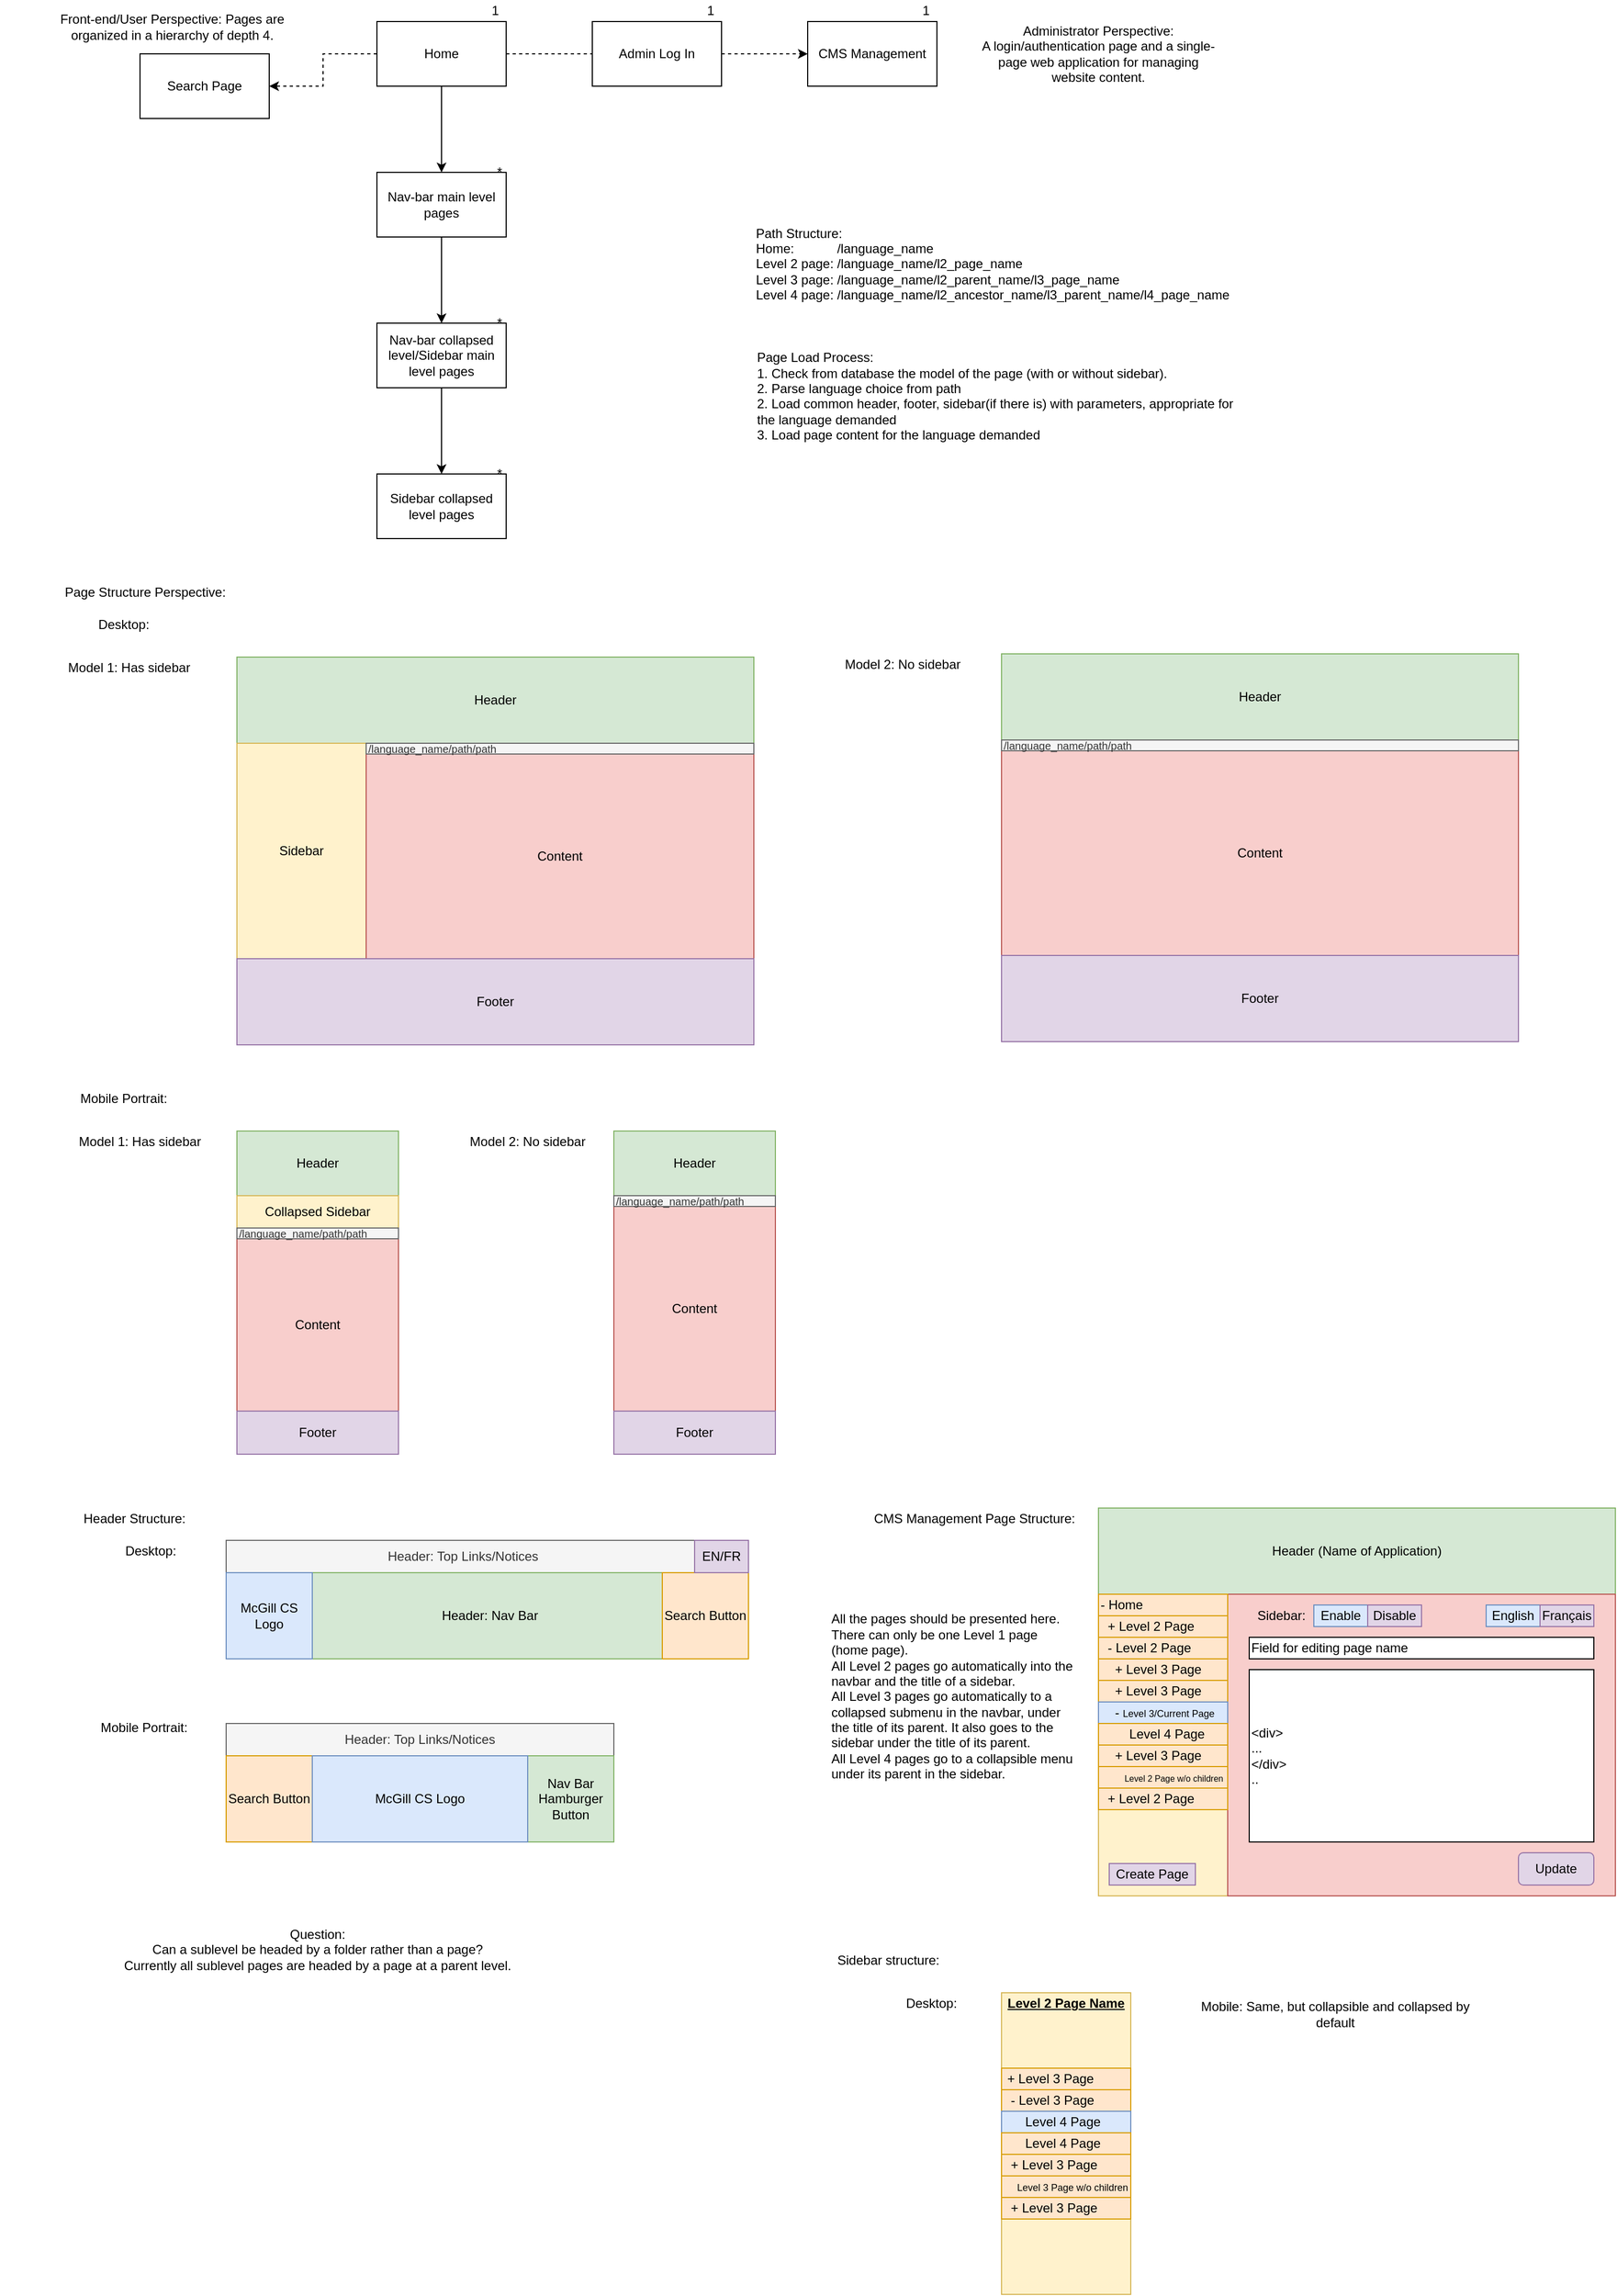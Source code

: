 <mxfile version="13.8.7" type="github">
  <diagram id="QSnDFyake2PTy4IfMd56" name="Page-1">
    <mxGraphModel dx="1690" dy="253" grid="1" gridSize="10" guides="1" tooltips="1" connect="1" arrows="1" fold="1" page="1" pageScale="1" pageWidth="1169" pageHeight="1654" math="0" shadow="0">
      <root>
        <mxCell id="0" />
        <mxCell id="1" parent="0" />
        <mxCell id="RUTWPTI_gtGOaxQETF4y-32" value="" style="edgeStyle=orthogonalEdgeStyle;rounded=0;orthogonalLoop=1;jettySize=auto;html=1;" parent="1" source="RUTWPTI_gtGOaxQETF4y-24" target="RUTWPTI_gtGOaxQETF4y-31" edge="1">
          <mxGeometry relative="1" as="geometry" />
        </mxCell>
        <mxCell id="RUTWPTI_gtGOaxQETF4y-46" value="" style="edgeStyle=orthogonalEdgeStyle;rounded=0;orthogonalLoop=1;jettySize=auto;html=1;endArrow=none;endFill=0;dashed=1;" parent="1" source="RUTWPTI_gtGOaxQETF4y-24" target="RUTWPTI_gtGOaxQETF4y-45" edge="1">
          <mxGeometry relative="1" as="geometry" />
        </mxCell>
        <mxCell id="CUyNk7KK6p6xfK5Cvr3P-7" value="" style="edgeStyle=orthogonalEdgeStyle;rounded=0;orthogonalLoop=1;jettySize=auto;html=1;dashed=1;" parent="1" source="RUTWPTI_gtGOaxQETF4y-24" target="CUyNk7KK6p6xfK5Cvr3P-6" edge="1">
          <mxGeometry relative="1" as="geometry" />
        </mxCell>
        <mxCell id="RUTWPTI_gtGOaxQETF4y-24" value="Home" style="rounded=0;whiteSpace=wrap;html=1;" parent="1" vertex="1">
          <mxGeometry x="320" y="60" width="120" height="60" as="geometry" />
        </mxCell>
        <mxCell id="RUTWPTI_gtGOaxQETF4y-37" value="" style="edgeStyle=orthogonalEdgeStyle;rounded=0;orthogonalLoop=1;jettySize=auto;html=1;" parent="1" source="RUTWPTI_gtGOaxQETF4y-31" target="RUTWPTI_gtGOaxQETF4y-36" edge="1">
          <mxGeometry relative="1" as="geometry" />
        </mxCell>
        <mxCell id="RUTWPTI_gtGOaxQETF4y-31" value="Nav-bar main level pages" style="rounded=0;whiteSpace=wrap;html=1;" parent="1" vertex="1">
          <mxGeometry x="320" y="200" width="120" height="60" as="geometry" />
        </mxCell>
        <mxCell id="RUTWPTI_gtGOaxQETF4y-35" value="*" style="text;html=1;strokeColor=none;fillColor=none;align=center;verticalAlign=middle;whiteSpace=wrap;rounded=0;" parent="1" vertex="1">
          <mxGeometry x="414" y="190" width="40" height="20" as="geometry" />
        </mxCell>
        <mxCell id="RUTWPTI_gtGOaxQETF4y-41" value="" style="edgeStyle=orthogonalEdgeStyle;rounded=0;orthogonalLoop=1;jettySize=auto;html=1;" parent="1" source="RUTWPTI_gtGOaxQETF4y-36" target="RUTWPTI_gtGOaxQETF4y-40" edge="1">
          <mxGeometry relative="1" as="geometry" />
        </mxCell>
        <mxCell id="RUTWPTI_gtGOaxQETF4y-36" value="Nav-bar collapsed level/Sidebar main level pages" style="rounded=0;whiteSpace=wrap;html=1;" parent="1" vertex="1">
          <mxGeometry x="320" y="340" width="120" height="60" as="geometry" />
        </mxCell>
        <mxCell id="RUTWPTI_gtGOaxQETF4y-38" value="1" style="text;html=1;strokeColor=none;fillColor=none;align=center;verticalAlign=middle;whiteSpace=wrap;rounded=0;" parent="1" vertex="1">
          <mxGeometry x="610" y="40" width="40" height="20" as="geometry" />
        </mxCell>
        <mxCell id="RUTWPTI_gtGOaxQETF4y-39" value="*" style="text;html=1;strokeColor=none;fillColor=none;align=center;verticalAlign=middle;whiteSpace=wrap;rounded=0;" parent="1" vertex="1">
          <mxGeometry x="414" y="330" width="40" height="20" as="geometry" />
        </mxCell>
        <mxCell id="RUTWPTI_gtGOaxQETF4y-40" value="Sidebar collapsed level pages" style="rounded=0;whiteSpace=wrap;html=1;" parent="1" vertex="1">
          <mxGeometry x="320" y="480" width="120" height="60" as="geometry" />
        </mxCell>
        <mxCell id="RUTWPTI_gtGOaxQETF4y-42" value="*" style="text;html=1;strokeColor=none;fillColor=none;align=center;verticalAlign=middle;whiteSpace=wrap;rounded=0;" parent="1" vertex="1">
          <mxGeometry x="414" y="470" width="40" height="20" as="geometry" />
        </mxCell>
        <mxCell id="RUTWPTI_gtGOaxQETF4y-43" value="Front-end/User Perspective: Pages are organized in a hierarchy of depth 4." style="text;html=1;strokeColor=none;fillColor=none;align=center;verticalAlign=middle;whiteSpace=wrap;rounded=0;" parent="1" vertex="1">
          <mxGeometry y="55" width="260" height="20" as="geometry" />
        </mxCell>
        <mxCell id="RUTWPTI_gtGOaxQETF4y-44" value="Administrator Perspective:&lt;br&gt;A login/authentication page and a single-page web application for managing website content." style="text;html=1;strokeColor=none;fillColor=none;align=center;verticalAlign=middle;whiteSpace=wrap;rounded=0;" parent="1" vertex="1">
          <mxGeometry x="880" y="55" width="220" height="70" as="geometry" />
        </mxCell>
        <mxCell id="RUTWPTI_gtGOaxQETF4y-48" value="" style="edgeStyle=orthogonalEdgeStyle;rounded=0;orthogonalLoop=1;jettySize=auto;html=1;dashed=1;" parent="1" source="RUTWPTI_gtGOaxQETF4y-45" target="RUTWPTI_gtGOaxQETF4y-47" edge="1">
          <mxGeometry relative="1" as="geometry" />
        </mxCell>
        <mxCell id="RUTWPTI_gtGOaxQETF4y-45" value="Admin Log In" style="rounded=0;whiteSpace=wrap;html=1;" parent="1" vertex="1">
          <mxGeometry x="520" y="60" width="120" height="60" as="geometry" />
        </mxCell>
        <mxCell id="RUTWPTI_gtGOaxQETF4y-47" value="CMS Management" style="rounded=0;whiteSpace=wrap;html=1;" parent="1" vertex="1">
          <mxGeometry x="720" y="60" width="120" height="60" as="geometry" />
        </mxCell>
        <mxCell id="RUTWPTI_gtGOaxQETF4y-49" value="1" style="text;html=1;strokeColor=none;fillColor=none;align=center;verticalAlign=middle;whiteSpace=wrap;rounded=0;" parent="1" vertex="1">
          <mxGeometry x="410" y="40" width="40" height="20" as="geometry" />
        </mxCell>
        <mxCell id="RUTWPTI_gtGOaxQETF4y-50" value="1" style="text;html=1;strokeColor=none;fillColor=none;align=center;verticalAlign=middle;whiteSpace=wrap;rounded=0;" parent="1" vertex="1">
          <mxGeometry x="810" y="40" width="40" height="20" as="geometry" />
        </mxCell>
        <mxCell id="RUTWPTI_gtGOaxQETF4y-51" value="Page Structure Perspective:" style="text;html=1;strokeColor=none;fillColor=none;align=center;verticalAlign=middle;whiteSpace=wrap;rounded=0;" parent="1" vertex="1">
          <mxGeometry y="580" width="210" height="20" as="geometry" />
        </mxCell>
        <mxCell id="RUTWPTI_gtGOaxQETF4y-53" value="Desktop:" style="text;html=1;strokeColor=none;fillColor=none;align=center;verticalAlign=middle;whiteSpace=wrap;rounded=0;" parent="1" vertex="1">
          <mxGeometry x="50" y="610" width="70" height="20" as="geometry" />
        </mxCell>
        <mxCell id="RUTWPTI_gtGOaxQETF4y-55" value="Model 1: Has sidebar" style="text;html=1;strokeColor=none;fillColor=none;align=center;verticalAlign=middle;whiteSpace=wrap;rounded=0;" parent="1" vertex="1">
          <mxGeometry x="10" y="650" width="160" height="20" as="geometry" />
        </mxCell>
        <mxCell id="RUTWPTI_gtGOaxQETF4y-63" value="Model 2: No sidebar&amp;nbsp;" style="text;html=1;strokeColor=none;fillColor=none;align=center;verticalAlign=middle;whiteSpace=wrap;rounded=0;" parent="1" vertex="1">
          <mxGeometry x="730" y="647" width="160" height="20" as="geometry" />
        </mxCell>
        <mxCell id="RUTWPTI_gtGOaxQETF4y-64" value="" style="group;fillColor=#f5f5f5;strokeColor=#666666;fontColor=#333333;" parent="1" vertex="1" connectable="0">
          <mxGeometry x="190" y="650" width="480" height="360" as="geometry" />
        </mxCell>
        <mxCell id="RUTWPTI_gtGOaxQETF4y-52" value="" style="rounded=0;whiteSpace=wrap;html=1;" parent="RUTWPTI_gtGOaxQETF4y-64" vertex="1">
          <mxGeometry width="480" height="360" as="geometry" />
        </mxCell>
        <mxCell id="RUTWPTI_gtGOaxQETF4y-57" value="Header" style="rounded=0;whiteSpace=wrap;html=1;fillColor=#d5e8d4;strokeColor=#82b366;" parent="RUTWPTI_gtGOaxQETF4y-64" vertex="1">
          <mxGeometry width="480" height="80" as="geometry" />
        </mxCell>
        <mxCell id="RUTWPTI_gtGOaxQETF4y-58" value="" style="rounded=0;whiteSpace=wrap;html=1;" parent="RUTWPTI_gtGOaxQETF4y-64" vertex="1">
          <mxGeometry y="80" width="480" height="190" as="geometry" />
        </mxCell>
        <mxCell id="RUTWPTI_gtGOaxQETF4y-59" value="Sidebar" style="rounded=0;whiteSpace=wrap;html=1;fillColor=#fff2cc;strokeColor=#d6b656;" parent="RUTWPTI_gtGOaxQETF4y-64" vertex="1">
          <mxGeometry y="80" width="120" height="200" as="geometry" />
        </mxCell>
        <mxCell id="RUTWPTI_gtGOaxQETF4y-60" value="Content" style="rounded=0;whiteSpace=wrap;html=1;fillColor=#f8cecc;strokeColor=#b85450;" parent="RUTWPTI_gtGOaxQETF4y-64" vertex="1">
          <mxGeometry x="120" y="90" width="360" height="190" as="geometry" />
        </mxCell>
        <mxCell id="RUTWPTI_gtGOaxQETF4y-62" value="Footer" style="rounded=0;whiteSpace=wrap;html=1;fillColor=#e1d5e7;strokeColor=#9673a6;" parent="RUTWPTI_gtGOaxQETF4y-64" vertex="1">
          <mxGeometry y="280" width="480" height="80" as="geometry" />
        </mxCell>
        <mxCell id="IQ55Noay4AVmbEiooXDX-1" value="&lt;font style=&quot;font-size: 10px&quot;&gt;/language_name/path/path&lt;/font&gt;" style="rounded=0;whiteSpace=wrap;html=1;align=left;fillColor=#f5f5f5;strokeColor=#666666;fontColor=#333333;" vertex="1" parent="RUTWPTI_gtGOaxQETF4y-64">
          <mxGeometry x="120" y="80" width="360" height="10" as="geometry" />
        </mxCell>
        <mxCell id="RUTWPTI_gtGOaxQETF4y-65" value="" style="group" parent="1" vertex="1" connectable="0">
          <mxGeometry x="900" y="647" width="480" height="360" as="geometry" />
        </mxCell>
        <mxCell id="RUTWPTI_gtGOaxQETF4y-66" value="" style="rounded=0;whiteSpace=wrap;html=1;" parent="RUTWPTI_gtGOaxQETF4y-65" vertex="1">
          <mxGeometry width="480" height="360" as="geometry" />
        </mxCell>
        <mxCell id="RUTWPTI_gtGOaxQETF4y-67" value="Header" style="rounded=0;whiteSpace=wrap;html=1;fillColor=#d5e8d4;strokeColor=#82b366;" parent="RUTWPTI_gtGOaxQETF4y-65" vertex="1">
          <mxGeometry width="480" height="80" as="geometry" />
        </mxCell>
        <mxCell id="RUTWPTI_gtGOaxQETF4y-68" value="" style="rounded=0;whiteSpace=wrap;html=1;" parent="RUTWPTI_gtGOaxQETF4y-65" vertex="1">
          <mxGeometry y="80" width="480" height="190" as="geometry" />
        </mxCell>
        <mxCell id="RUTWPTI_gtGOaxQETF4y-70" value="Content" style="rounded=0;whiteSpace=wrap;html=1;fillColor=#f8cecc;strokeColor=#b85450;" parent="RUTWPTI_gtGOaxQETF4y-65" vertex="1">
          <mxGeometry y="90" width="480" height="190" as="geometry" />
        </mxCell>
        <mxCell id="RUTWPTI_gtGOaxQETF4y-71" value="Footer" style="rounded=0;whiteSpace=wrap;html=1;fillColor=#e1d5e7;strokeColor=#9673a6;" parent="RUTWPTI_gtGOaxQETF4y-65" vertex="1">
          <mxGeometry y="280" width="480" height="80" as="geometry" />
        </mxCell>
        <mxCell id="IQ55Noay4AVmbEiooXDX-2" value="&lt;font style=&quot;font-size: 10px&quot;&gt;/language_name/path/path&lt;/font&gt;" style="rounded=0;whiteSpace=wrap;html=1;align=left;fillColor=#f5f5f5;strokeColor=#666666;fontColor=#333333;" vertex="1" parent="RUTWPTI_gtGOaxQETF4y-65">
          <mxGeometry y="80" width="480" height="10" as="geometry" />
        </mxCell>
        <mxCell id="RUTWPTI_gtGOaxQETF4y-72" value="Mobile Portrait:" style="text;html=1;strokeColor=none;fillColor=none;align=center;verticalAlign=middle;whiteSpace=wrap;rounded=0;" parent="1" vertex="1">
          <mxGeometry x="25" y="1050" width="120" height="20" as="geometry" />
        </mxCell>
        <mxCell id="RUTWPTI_gtGOaxQETF4y-74" value="Model 1: Has sidebar" style="text;html=1;strokeColor=none;fillColor=none;align=center;verticalAlign=middle;whiteSpace=wrap;rounded=0;" parent="1" vertex="1">
          <mxGeometry x="10" y="1090" width="180" height="20" as="geometry" />
        </mxCell>
        <mxCell id="RUTWPTI_gtGOaxQETF4y-79" value="" style="group" parent="1" vertex="1" connectable="0">
          <mxGeometry x="190" y="1090" width="370" height="300" as="geometry" />
        </mxCell>
        <mxCell id="RUTWPTI_gtGOaxQETF4y-73" value="" style="rounded=0;whiteSpace=wrap;html=1;" parent="RUTWPTI_gtGOaxQETF4y-79" vertex="1">
          <mxGeometry width="150" height="300" as="geometry" />
        </mxCell>
        <mxCell id="RUTWPTI_gtGOaxQETF4y-75" value="Header" style="rounded=0;whiteSpace=wrap;html=1;fillColor=#d5e8d4;strokeColor=#82b366;" parent="RUTWPTI_gtGOaxQETF4y-79" vertex="1">
          <mxGeometry width="150" height="60" as="geometry" />
        </mxCell>
        <mxCell id="RUTWPTI_gtGOaxQETF4y-76" value="Collapsed Sidebar" style="rounded=0;whiteSpace=wrap;html=1;fillColor=#fff2cc;strokeColor=#d6b656;" parent="RUTWPTI_gtGOaxQETF4y-79" vertex="1">
          <mxGeometry y="60" width="150" height="30" as="geometry" />
        </mxCell>
        <mxCell id="RUTWPTI_gtGOaxQETF4y-77" value="Content" style="rounded=0;whiteSpace=wrap;html=1;fillColor=#f8cecc;strokeColor=#b85450;" parent="RUTWPTI_gtGOaxQETF4y-79" vertex="1">
          <mxGeometry y="100" width="150" height="160" as="geometry" />
        </mxCell>
        <mxCell id="RUTWPTI_gtGOaxQETF4y-78" value="Footer" style="rounded=0;whiteSpace=wrap;html=1;fillColor=#e1d5e7;strokeColor=#9673a6;" parent="RUTWPTI_gtGOaxQETF4y-79" vertex="1">
          <mxGeometry y="260" width="150" height="40" as="geometry" />
        </mxCell>
        <mxCell id="IQ55Noay4AVmbEiooXDX-4" value="&lt;font style=&quot;font-size: 10px&quot;&gt;/language_name/path/path&lt;/font&gt;" style="rounded=0;whiteSpace=wrap;html=1;align=left;fillColor=#f5f5f5;strokeColor=#666666;fontColor=#333333;" vertex="1" parent="RUTWPTI_gtGOaxQETF4y-79">
          <mxGeometry y="90" width="150" height="10" as="geometry" />
        </mxCell>
        <mxCell id="RUTWPTI_gtGOaxQETF4y-80" value="Model 2: No sidebar" style="text;html=1;strokeColor=none;fillColor=none;align=center;verticalAlign=middle;whiteSpace=wrap;rounded=0;" parent="1" vertex="1">
          <mxGeometry x="370" y="1090" width="180" height="20" as="geometry" />
        </mxCell>
        <mxCell id="RUTWPTI_gtGOaxQETF4y-81" value="" style="group" parent="1" vertex="1" connectable="0">
          <mxGeometry x="540" y="1090" width="150" height="300" as="geometry" />
        </mxCell>
        <mxCell id="RUTWPTI_gtGOaxQETF4y-82" value="" style="rounded=0;whiteSpace=wrap;html=1;" parent="RUTWPTI_gtGOaxQETF4y-81" vertex="1">
          <mxGeometry width="150" height="300" as="geometry" />
        </mxCell>
        <mxCell id="RUTWPTI_gtGOaxQETF4y-83" value="Header" style="rounded=0;whiteSpace=wrap;html=1;fillColor=#d5e8d4;strokeColor=#82b366;" parent="RUTWPTI_gtGOaxQETF4y-81" vertex="1">
          <mxGeometry width="150" height="60" as="geometry" />
        </mxCell>
        <mxCell id="RUTWPTI_gtGOaxQETF4y-85" value="Content" style="rounded=0;whiteSpace=wrap;html=1;fillColor=#f8cecc;strokeColor=#b85450;" parent="RUTWPTI_gtGOaxQETF4y-81" vertex="1">
          <mxGeometry y="70" width="150" height="190" as="geometry" />
        </mxCell>
        <mxCell id="RUTWPTI_gtGOaxQETF4y-86" value="Footer" style="rounded=0;whiteSpace=wrap;html=1;fillColor=#e1d5e7;strokeColor=#9673a6;" parent="RUTWPTI_gtGOaxQETF4y-81" vertex="1">
          <mxGeometry y="260" width="150" height="40" as="geometry" />
        </mxCell>
        <mxCell id="IQ55Noay4AVmbEiooXDX-5" value="&lt;font style=&quot;font-size: 10px&quot;&gt;/language_name/path/path&lt;/font&gt;" style="rounded=0;whiteSpace=wrap;html=1;align=left;fillColor=#f5f5f5;strokeColor=#666666;fontColor=#333333;" vertex="1" parent="RUTWPTI_gtGOaxQETF4y-81">
          <mxGeometry y="60" width="150" height="10" as="geometry" />
        </mxCell>
        <mxCell id="RUTWPTI_gtGOaxQETF4y-87" value="Header Structure:" style="text;html=1;strokeColor=none;fillColor=none;align=center;verticalAlign=middle;whiteSpace=wrap;rounded=0;" parent="1" vertex="1">
          <mxGeometry x="10" y="1440" width="170" height="20" as="geometry" />
        </mxCell>
        <mxCell id="_HRSOLiywuqGR6BwUoaZ-6" value="Desktop:" style="text;html=1;strokeColor=none;fillColor=none;align=center;verticalAlign=middle;whiteSpace=wrap;rounded=0;" parent="1" vertex="1">
          <mxGeometry x="75" y="1470" width="70" height="20" as="geometry" />
        </mxCell>
        <mxCell id="_HRSOLiywuqGR6BwUoaZ-8" value="Mobile Portrait:&amp;nbsp;" style="text;html=1;strokeColor=none;fillColor=none;align=center;verticalAlign=middle;whiteSpace=wrap;rounded=0;" parent="1" vertex="1">
          <mxGeometry x="52.5" y="1634" width="105" height="20" as="geometry" />
        </mxCell>
        <mxCell id="_HRSOLiywuqGR6BwUoaZ-10" value="" style="group" parent="1" vertex="1" connectable="0">
          <mxGeometry x="180" y="1470" width="485" height="110" as="geometry" />
        </mxCell>
        <mxCell id="_HRSOLiywuqGR6BwUoaZ-1" value="" style="rounded=0;whiteSpace=wrap;html=1;" parent="_HRSOLiywuqGR6BwUoaZ-10" vertex="1">
          <mxGeometry width="485" height="110" as="geometry" />
        </mxCell>
        <mxCell id="_HRSOLiywuqGR6BwUoaZ-2" value="Header: Top Links/Notices" style="rounded=0;whiteSpace=wrap;html=1;fillColor=#f5f5f5;strokeColor=#666666;fontColor=#333333;" parent="_HRSOLiywuqGR6BwUoaZ-10" vertex="1">
          <mxGeometry width="440" height="30" as="geometry" />
        </mxCell>
        <mxCell id="_HRSOLiywuqGR6BwUoaZ-3" value="Header: Nav Bar" style="rounded=0;whiteSpace=wrap;html=1;fillColor=#d5e8d4;strokeColor=#82b366;" parent="_HRSOLiywuqGR6BwUoaZ-10" vertex="1">
          <mxGeometry x="80" y="30" width="330" height="80" as="geometry" />
        </mxCell>
        <mxCell id="_HRSOLiywuqGR6BwUoaZ-5" value="Search Button" style="rounded=0;whiteSpace=wrap;html=1;fillColor=#ffe6cc;strokeColor=#d79b00;" parent="_HRSOLiywuqGR6BwUoaZ-10" vertex="1">
          <mxGeometry x="405" y="30" width="80" height="80" as="geometry" />
        </mxCell>
        <mxCell id="_HRSOLiywuqGR6BwUoaZ-9" value="McGill CS Logo" style="rounded=0;whiteSpace=wrap;html=1;fillColor=#dae8fc;strokeColor=#6c8ebf;" parent="_HRSOLiywuqGR6BwUoaZ-10" vertex="1">
          <mxGeometry y="30" width="80" height="80" as="geometry" />
        </mxCell>
        <mxCell id="CUyNk7KK6p6xfK5Cvr3P-39" value="EN/FR" style="rounded=0;whiteSpace=wrap;html=1;align=center;fillColor=#e1d5e7;strokeColor=#9673a6;" parent="_HRSOLiywuqGR6BwUoaZ-10" vertex="1">
          <mxGeometry x="435" width="50" height="30" as="geometry" />
        </mxCell>
        <mxCell id="_HRSOLiywuqGR6BwUoaZ-11" value="" style="group" parent="1" vertex="1" connectable="0">
          <mxGeometry x="180" y="1640" width="485" height="110" as="geometry" />
        </mxCell>
        <mxCell id="_HRSOLiywuqGR6BwUoaZ-13" value="Header: Top Links/Notices" style="rounded=0;whiteSpace=wrap;html=1;fillColor=#f5f5f5;strokeColor=#666666;fontColor=#333333;" parent="_HRSOLiywuqGR6BwUoaZ-11" vertex="1">
          <mxGeometry width="360" height="30" as="geometry" />
        </mxCell>
        <mxCell id="_HRSOLiywuqGR6BwUoaZ-15" value="Nav Bar Hamburger Button" style="rounded=0;whiteSpace=wrap;html=1;fillColor=#d5e8d4;strokeColor=#82b366;" parent="_HRSOLiywuqGR6BwUoaZ-11" vertex="1">
          <mxGeometry x="280" y="30" width="80" height="80" as="geometry" />
        </mxCell>
        <mxCell id="_HRSOLiywuqGR6BwUoaZ-17" value="Search Button" style="rounded=0;whiteSpace=wrap;html=1;fillColor=#ffe6cc;strokeColor=#d79b00;" parent="_HRSOLiywuqGR6BwUoaZ-11" vertex="1">
          <mxGeometry y="30" width="80" height="80" as="geometry" />
        </mxCell>
        <mxCell id="_HRSOLiywuqGR6BwUoaZ-18" value="McGill CS Logo" style="rounded=0;whiteSpace=wrap;html=1;fillColor=#dae8fc;strokeColor=#6c8ebf;" parent="_HRSOLiywuqGR6BwUoaZ-11" vertex="1">
          <mxGeometry x="80" y="30" width="200" height="80" as="geometry" />
        </mxCell>
        <mxCell id="_HRSOLiywuqGR6BwUoaZ-19" value="CMS Management Page Structure:" style="text;html=1;strokeColor=none;fillColor=none;align=center;verticalAlign=middle;whiteSpace=wrap;rounded=0;" parent="1" vertex="1">
          <mxGeometry x="780" y="1440" width="190" height="20" as="geometry" />
        </mxCell>
        <mxCell id="_HRSOLiywuqGR6BwUoaZ-32" value="" style="group;verticalAlign=bottom;fillColor=#e1d5e7;strokeColor=#9673a6;align=left;" parent="1" vertex="1" connectable="0">
          <mxGeometry x="990" y="1440" width="480" height="360" as="geometry" />
        </mxCell>
        <mxCell id="_HRSOLiywuqGR6BwUoaZ-33" value="" style="rounded=0;whiteSpace=wrap;html=1;" parent="_HRSOLiywuqGR6BwUoaZ-32" vertex="1">
          <mxGeometry width="480" height="360" as="geometry" />
        </mxCell>
        <mxCell id="_HRSOLiywuqGR6BwUoaZ-34" value="Header (Name of Application)" style="rounded=0;whiteSpace=wrap;html=1;fillColor=#d5e8d4;strokeColor=#82b366;" parent="_HRSOLiywuqGR6BwUoaZ-32" vertex="1">
          <mxGeometry width="480" height="80" as="geometry" />
        </mxCell>
        <mxCell id="_HRSOLiywuqGR6BwUoaZ-35" value="" style="rounded=0;whiteSpace=wrap;html=1;" parent="_HRSOLiywuqGR6BwUoaZ-32" vertex="1">
          <mxGeometry y="80" width="480" height="190" as="geometry" />
        </mxCell>
        <mxCell id="_HRSOLiywuqGR6BwUoaZ-36" value="" style="rounded=0;whiteSpace=wrap;html=1;fillColor=#fff2cc;strokeColor=#d6b656;" parent="_HRSOLiywuqGR6BwUoaZ-32" vertex="1">
          <mxGeometry y="80" width="120" height="280" as="geometry" />
        </mxCell>
        <mxCell id="_HRSOLiywuqGR6BwUoaZ-37" value="" style="rounded=0;whiteSpace=wrap;html=1;fillColor=#f8cecc;strokeColor=#b85450;" parent="_HRSOLiywuqGR6BwUoaZ-32" vertex="1">
          <mxGeometry x="120" y="80" width="360" height="280" as="geometry" />
        </mxCell>
        <mxCell id="_HRSOLiywuqGR6BwUoaZ-40" value="- Home" style="rounded=0;whiteSpace=wrap;html=1;fillColor=#ffe6cc;strokeColor=#d79b00;align=left;" parent="_HRSOLiywuqGR6BwUoaZ-32" vertex="1">
          <mxGeometry y="80" width="120" height="20" as="geometry" />
        </mxCell>
        <mxCell id="_HRSOLiywuqGR6BwUoaZ-49" value="&amp;nbsp; + Level 2&amp;nbsp;Page" style="rounded=0;whiteSpace=wrap;html=1;fillColor=#ffe6cc;strokeColor=#d79b00;align=left;" parent="_HRSOLiywuqGR6BwUoaZ-32" vertex="1">
          <mxGeometry y="100" width="120" height="20" as="geometry" />
        </mxCell>
        <mxCell id="_HRSOLiywuqGR6BwUoaZ-50" value="&amp;nbsp; - Level 2&amp;nbsp;Page" style="rounded=0;whiteSpace=wrap;html=1;fillColor=#ffe6cc;strokeColor=#d79b00;align=left;" parent="_HRSOLiywuqGR6BwUoaZ-32" vertex="1">
          <mxGeometry y="120" width="120" height="20" as="geometry" />
        </mxCell>
        <mxCell id="_HRSOLiywuqGR6BwUoaZ-51" value="&amp;nbsp; &amp;nbsp; + Level 3 Page" style="rounded=0;whiteSpace=wrap;html=1;fillColor=#ffe6cc;strokeColor=#d79b00;align=left;" parent="_HRSOLiywuqGR6BwUoaZ-32" vertex="1">
          <mxGeometry y="140" width="120" height="20" as="geometry" />
        </mxCell>
        <mxCell id="_HRSOLiywuqGR6BwUoaZ-52" value="&amp;nbsp; &amp;nbsp; + Level 3 Page" style="rounded=0;whiteSpace=wrap;html=1;fillColor=#ffe6cc;strokeColor=#d79b00;align=left;" parent="_HRSOLiywuqGR6BwUoaZ-32" vertex="1">
          <mxGeometry y="160" width="120" height="20" as="geometry" />
        </mxCell>
        <mxCell id="_HRSOLiywuqGR6BwUoaZ-53" value="&amp;nbsp; &amp;nbsp; - &lt;font style=&quot;font-size: 9px&quot;&gt;Level 3/Current Page&amp;nbsp;&lt;/font&gt;" style="rounded=0;whiteSpace=wrap;html=1;fillColor=#dae8fc;strokeColor=#6c8ebf;align=left;" parent="_HRSOLiywuqGR6BwUoaZ-32" vertex="1">
          <mxGeometry y="180" width="120" height="20" as="geometry" />
        </mxCell>
        <mxCell id="_HRSOLiywuqGR6BwUoaZ-54" value="&amp;nbsp; &amp;nbsp; &amp;nbsp; &amp;nbsp; Level 4 Page" style="rounded=0;whiteSpace=wrap;html=1;fillColor=#ffe6cc;strokeColor=#d79b00;align=left;" parent="_HRSOLiywuqGR6BwUoaZ-32" vertex="1">
          <mxGeometry y="200" width="120" height="20" as="geometry" />
        </mxCell>
        <mxCell id="_HRSOLiywuqGR6BwUoaZ-68" value="&amp;nbsp; &amp;nbsp; + Level 3 Page" style="rounded=0;whiteSpace=wrap;html=1;fillColor=#ffe6cc;strokeColor=#d79b00;align=left;" parent="_HRSOLiywuqGR6BwUoaZ-32" vertex="1">
          <mxGeometry y="220" width="120" height="20" as="geometry" />
        </mxCell>
        <mxCell id="_HRSOLiywuqGR6BwUoaZ-69" value="&lt;font style=&quot;font-size: 8px&quot;&gt;&amp;nbsp; &amp;nbsp; &amp;nbsp; &amp;nbsp; &amp;nbsp; Level 2&amp;nbsp;Page w/o children&lt;/font&gt;" style="rounded=0;whiteSpace=wrap;html=1;fillColor=#ffe6cc;strokeColor=#d79b00;align=left;" parent="_HRSOLiywuqGR6BwUoaZ-32" vertex="1">
          <mxGeometry y="240" width="120" height="20" as="geometry" />
        </mxCell>
        <mxCell id="_HRSOLiywuqGR6BwUoaZ-70" value="&amp;nbsp; + Level 2&amp;nbsp;Page" style="rounded=0;whiteSpace=wrap;html=1;fillColor=#ffe6cc;strokeColor=#d79b00;align=left;" parent="_HRSOLiywuqGR6BwUoaZ-32" vertex="1">
          <mxGeometry y="260" width="120" height="20" as="geometry" />
        </mxCell>
        <mxCell id="_HRSOLiywuqGR6BwUoaZ-72" value="&amp;lt;div&amp;gt;&lt;br&gt;...&lt;br&gt;&amp;lt;/div&amp;gt;&lt;br&gt;.." style="rounded=0;whiteSpace=wrap;html=1;align=left;" parent="_HRSOLiywuqGR6BwUoaZ-32" vertex="1">
          <mxGeometry x="140" y="150" width="320" height="160" as="geometry" />
        </mxCell>
        <mxCell id="_HRSOLiywuqGR6BwUoaZ-73" value="Update" style="rounded=1;whiteSpace=wrap;html=1;align=center;fillColor=#e1d5e7;strokeColor=#9673a6;" parent="_HRSOLiywuqGR6BwUoaZ-32" vertex="1">
          <mxGeometry x="390" y="320" width="70" height="30" as="geometry" />
        </mxCell>
        <mxCell id="CUyNk7KK6p6xfK5Cvr3P-1" value="Create Page" style="rounded=0;whiteSpace=wrap;html=1;fillColor=#e1d5e7;strokeColor=#9673a6;" parent="_HRSOLiywuqGR6BwUoaZ-32" vertex="1">
          <mxGeometry x="10" y="330" width="80" height="20" as="geometry" />
        </mxCell>
        <mxCell id="CUyNk7KK6p6xfK5Cvr3P-2" value="Field for editing page name" style="rounded=0;whiteSpace=wrap;html=1;align=left;" parent="_HRSOLiywuqGR6BwUoaZ-32" vertex="1">
          <mxGeometry x="140" y="120" width="320" height="20" as="geometry" />
        </mxCell>
        <mxCell id="CUyNk7KK6p6xfK5Cvr3P-3" value="English" style="rounded=0;whiteSpace=wrap;html=1;align=center;fillColor=#dae8fc;strokeColor=#6c8ebf;" parent="_HRSOLiywuqGR6BwUoaZ-32" vertex="1">
          <mxGeometry x="360" y="90" width="50" height="20" as="geometry" />
        </mxCell>
        <mxCell id="CUyNk7KK6p6xfK5Cvr3P-5" value="Français" style="rounded=0;whiteSpace=wrap;html=1;align=center;fillColor=#e1d5e7;strokeColor=#9673a6;" parent="_HRSOLiywuqGR6BwUoaZ-32" vertex="1">
          <mxGeometry x="410" y="90" width="50" height="20" as="geometry" />
        </mxCell>
        <mxCell id="CUyNk7KK6p6xfK5Cvr3P-31" value="Enable" style="rounded=0;whiteSpace=wrap;html=1;align=center;fillColor=#dae8fc;strokeColor=#6c8ebf;" parent="_HRSOLiywuqGR6BwUoaZ-32" vertex="1">
          <mxGeometry x="200" y="90" width="50" height="20" as="geometry" />
        </mxCell>
        <mxCell id="CUyNk7KK6p6xfK5Cvr3P-32" value="Disable" style="rounded=0;whiteSpace=wrap;html=1;align=center;fillColor=#e1d5e7;strokeColor=#9673a6;" parent="_HRSOLiywuqGR6BwUoaZ-32" vertex="1">
          <mxGeometry x="250" y="90" width="50" height="20" as="geometry" />
        </mxCell>
        <mxCell id="CUyNk7KK6p6xfK5Cvr3P-33" value="Sidebar:" style="text;html=1;strokeColor=none;fillColor=none;align=center;verticalAlign=middle;whiteSpace=wrap;rounded=0;" parent="_HRSOLiywuqGR6BwUoaZ-32" vertex="1">
          <mxGeometry x="140" y="90" width="60" height="20" as="geometry" />
        </mxCell>
        <mxCell id="_HRSOLiywuqGR6BwUoaZ-74" value="Question:&lt;br&gt;Can a sublevel be headed by a folder rather than a page?&lt;br&gt;Currently all sublevel pages are headed by a page at a parent level." style="text;html=1;strokeColor=none;fillColor=none;align=center;verticalAlign=middle;whiteSpace=wrap;rounded=0;" parent="1" vertex="1">
          <mxGeometry x="-30" y="1770" width="590" height="160" as="geometry" />
        </mxCell>
        <mxCell id="CUyNk7KK6p6xfK5Cvr3P-6" value="Search Page" style="rounded=0;whiteSpace=wrap;html=1;" parent="1" vertex="1">
          <mxGeometry x="100" y="90" width="120" height="60" as="geometry" />
        </mxCell>
        <mxCell id="CUyNk7KK6p6xfK5Cvr3P-8" value="All the pages should be presented here. There can only be one Level 1 page (home page).&lt;br&gt;All Level 2 pages go automatically into the navbar and the title of a sidebar.&lt;br&gt;All Level 3 pages go automatically to a collapsed submenu in the navbar, under the title of its parent. It also goes to the sidebar under the title of its parent.&lt;br&gt;All Level 4 pages go to a collapsible menu under its parent in the sidebar." style="text;html=1;strokeColor=none;fillColor=none;align=left;verticalAlign=middle;whiteSpace=wrap;rounded=0;" parent="1" vertex="1">
          <mxGeometry x="740" y="1460" width="230" height="310" as="geometry" />
        </mxCell>
        <mxCell id="CUyNk7KK6p6xfK5Cvr3P-40" value="Sidebar structure:" style="text;html=1;strokeColor=none;fillColor=none;align=center;verticalAlign=middle;whiteSpace=wrap;rounded=0;" parent="1" vertex="1">
          <mxGeometry x="720" y="1850" width="150" height="20" as="geometry" />
        </mxCell>
        <mxCell id="CUyNk7KK6p6xfK5Cvr3P-41" value="Desktop:" style="text;html=1;strokeColor=none;fillColor=none;align=center;verticalAlign=middle;whiteSpace=wrap;rounded=0;" parent="1" vertex="1">
          <mxGeometry x="810" y="1890" width="50" height="20" as="geometry" />
        </mxCell>
        <mxCell id="CUyNk7KK6p6xfK5Cvr3P-42" value="" style="rounded=0;whiteSpace=wrap;html=1;fillColor=#fff2cc;strokeColor=#d6b656;" parent="1" vertex="1">
          <mxGeometry x="900" y="1890" width="120" height="280" as="geometry" />
        </mxCell>
        <mxCell id="CUyNk7KK6p6xfK5Cvr3P-43" value="&amp;nbsp;+ Level 3 Page" style="rounded=0;whiteSpace=wrap;html=1;fillColor=#ffe6cc;strokeColor=#d79b00;align=left;" parent="1" vertex="1">
          <mxGeometry x="900" y="1960" width="120" height="20" as="geometry" />
        </mxCell>
        <mxCell id="CUyNk7KK6p6xfK5Cvr3P-44" value="&amp;nbsp; - Level 3 Page" style="rounded=0;whiteSpace=wrap;html=1;fillColor=#ffe6cc;strokeColor=#d79b00;align=left;" parent="1" vertex="1">
          <mxGeometry x="900" y="1980" width="120" height="20" as="geometry" />
        </mxCell>
        <mxCell id="CUyNk7KK6p6xfK5Cvr3P-45" value="&amp;nbsp; &amp;nbsp; &amp;nbsp; Level 4 Page" style="rounded=0;whiteSpace=wrap;html=1;fillColor=#dae8fc;strokeColor=#6c8ebf;align=left;" parent="1" vertex="1">
          <mxGeometry x="900" y="2000" width="120" height="20" as="geometry" />
        </mxCell>
        <mxCell id="CUyNk7KK6p6xfK5Cvr3P-46" value="&amp;nbsp; &amp;nbsp; &amp;nbsp; Level 4 Page" style="rounded=0;whiteSpace=wrap;html=1;fillColor=#ffe6cc;strokeColor=#d79b00;align=left;" parent="1" vertex="1">
          <mxGeometry x="900" y="2020" width="120" height="20" as="geometry" />
        </mxCell>
        <mxCell id="CUyNk7KK6p6xfK5Cvr3P-47" value="&lt;b&gt;&lt;u&gt;Level 2 Page Name&lt;/u&gt;&lt;/b&gt;" style="text;html=1;strokeColor=none;fillColor=none;align=center;verticalAlign=middle;whiteSpace=wrap;rounded=0;" parent="1" vertex="1">
          <mxGeometry x="900" y="1890" width="120" height="20" as="geometry" />
        </mxCell>
        <mxCell id="CUyNk7KK6p6xfK5Cvr3P-48" value="&amp;nbsp; + Level 3 Page" style="rounded=0;whiteSpace=wrap;html=1;fillColor=#ffe6cc;strokeColor=#d79b00;align=left;" parent="1" vertex="1">
          <mxGeometry x="900" y="2040" width="120" height="20" as="geometry" />
        </mxCell>
        <mxCell id="CUyNk7KK6p6xfK5Cvr3P-49" value="&lt;font style=&quot;font-size: 9px&quot;&gt;&amp;nbsp; &amp;nbsp; &amp;nbsp;Level 3 Page w/o children&lt;/font&gt;" style="rounded=0;whiteSpace=wrap;html=1;fillColor=#ffe6cc;strokeColor=#d79b00;align=left;" parent="1" vertex="1">
          <mxGeometry x="900" y="2060" width="120" height="20" as="geometry" />
        </mxCell>
        <mxCell id="CUyNk7KK6p6xfK5Cvr3P-50" value="&amp;nbsp; + Level 3 Page" style="rounded=0;whiteSpace=wrap;html=1;fillColor=#ffe6cc;strokeColor=#d79b00;align=left;" parent="1" vertex="1">
          <mxGeometry x="900" y="2080" width="120" height="20" as="geometry" />
        </mxCell>
        <mxCell id="CUyNk7KK6p6xfK5Cvr3P-51" value="Mobile: Same, but collapsible and collapsed by default" style="text;html=1;strokeColor=none;fillColor=none;align=center;verticalAlign=middle;whiteSpace=wrap;rounded=0;" parent="1" vertex="1">
          <mxGeometry x="1080" y="1900" width="260" height="20" as="geometry" />
        </mxCell>
        <mxCell id="rCDcybcoyYvrvw-CK8W2-1" value="Path Structure:&lt;br&gt;Home:&amp;nbsp; &amp;nbsp; &amp;nbsp; &amp;nbsp; &amp;nbsp; &amp;nbsp; /language_name&lt;br&gt;Level 2 page: /language_name/l2_page_name&lt;br&gt;Level 3 page: /language_name/l2_parent_name/l3_page_name&lt;br&gt;Level 4 page: /language_name/l2_ancestor_name/l3_parent_name/l4_page_name" style="text;html=1;strokeColor=none;fillColor=none;align=left;verticalAlign=middle;whiteSpace=wrap;rounded=0;" parent="1" vertex="1">
          <mxGeometry x="670" y="240" width="480" height="90" as="geometry" />
        </mxCell>
        <mxCell id="IQ55Noay4AVmbEiooXDX-3" value="&lt;div&gt;&lt;span&gt;Page Load Process:&lt;/span&gt;&lt;/div&gt;&lt;div&gt;1. Check from database the model of the page (with or without sidebar).&lt;/div&gt;&lt;div&gt;2. Parse language choice from path&lt;/div&gt;&lt;div&gt;2. Load common header, footer, sidebar(if there is) with parameters, appropriate for the language demanded&lt;/div&gt;&lt;div&gt;3. Load page content for the language demanded&lt;/div&gt;&lt;div&gt;&lt;span&gt;&lt;br&gt;&lt;/span&gt;&lt;/div&gt;" style="text;html=1;strokeColor=none;fillColor=none;align=left;verticalAlign=middle;whiteSpace=wrap;rounded=0;" vertex="1" parent="1">
          <mxGeometry x="671" y="360" width="450" height="110" as="geometry" />
        </mxCell>
      </root>
    </mxGraphModel>
  </diagram>
</mxfile>
